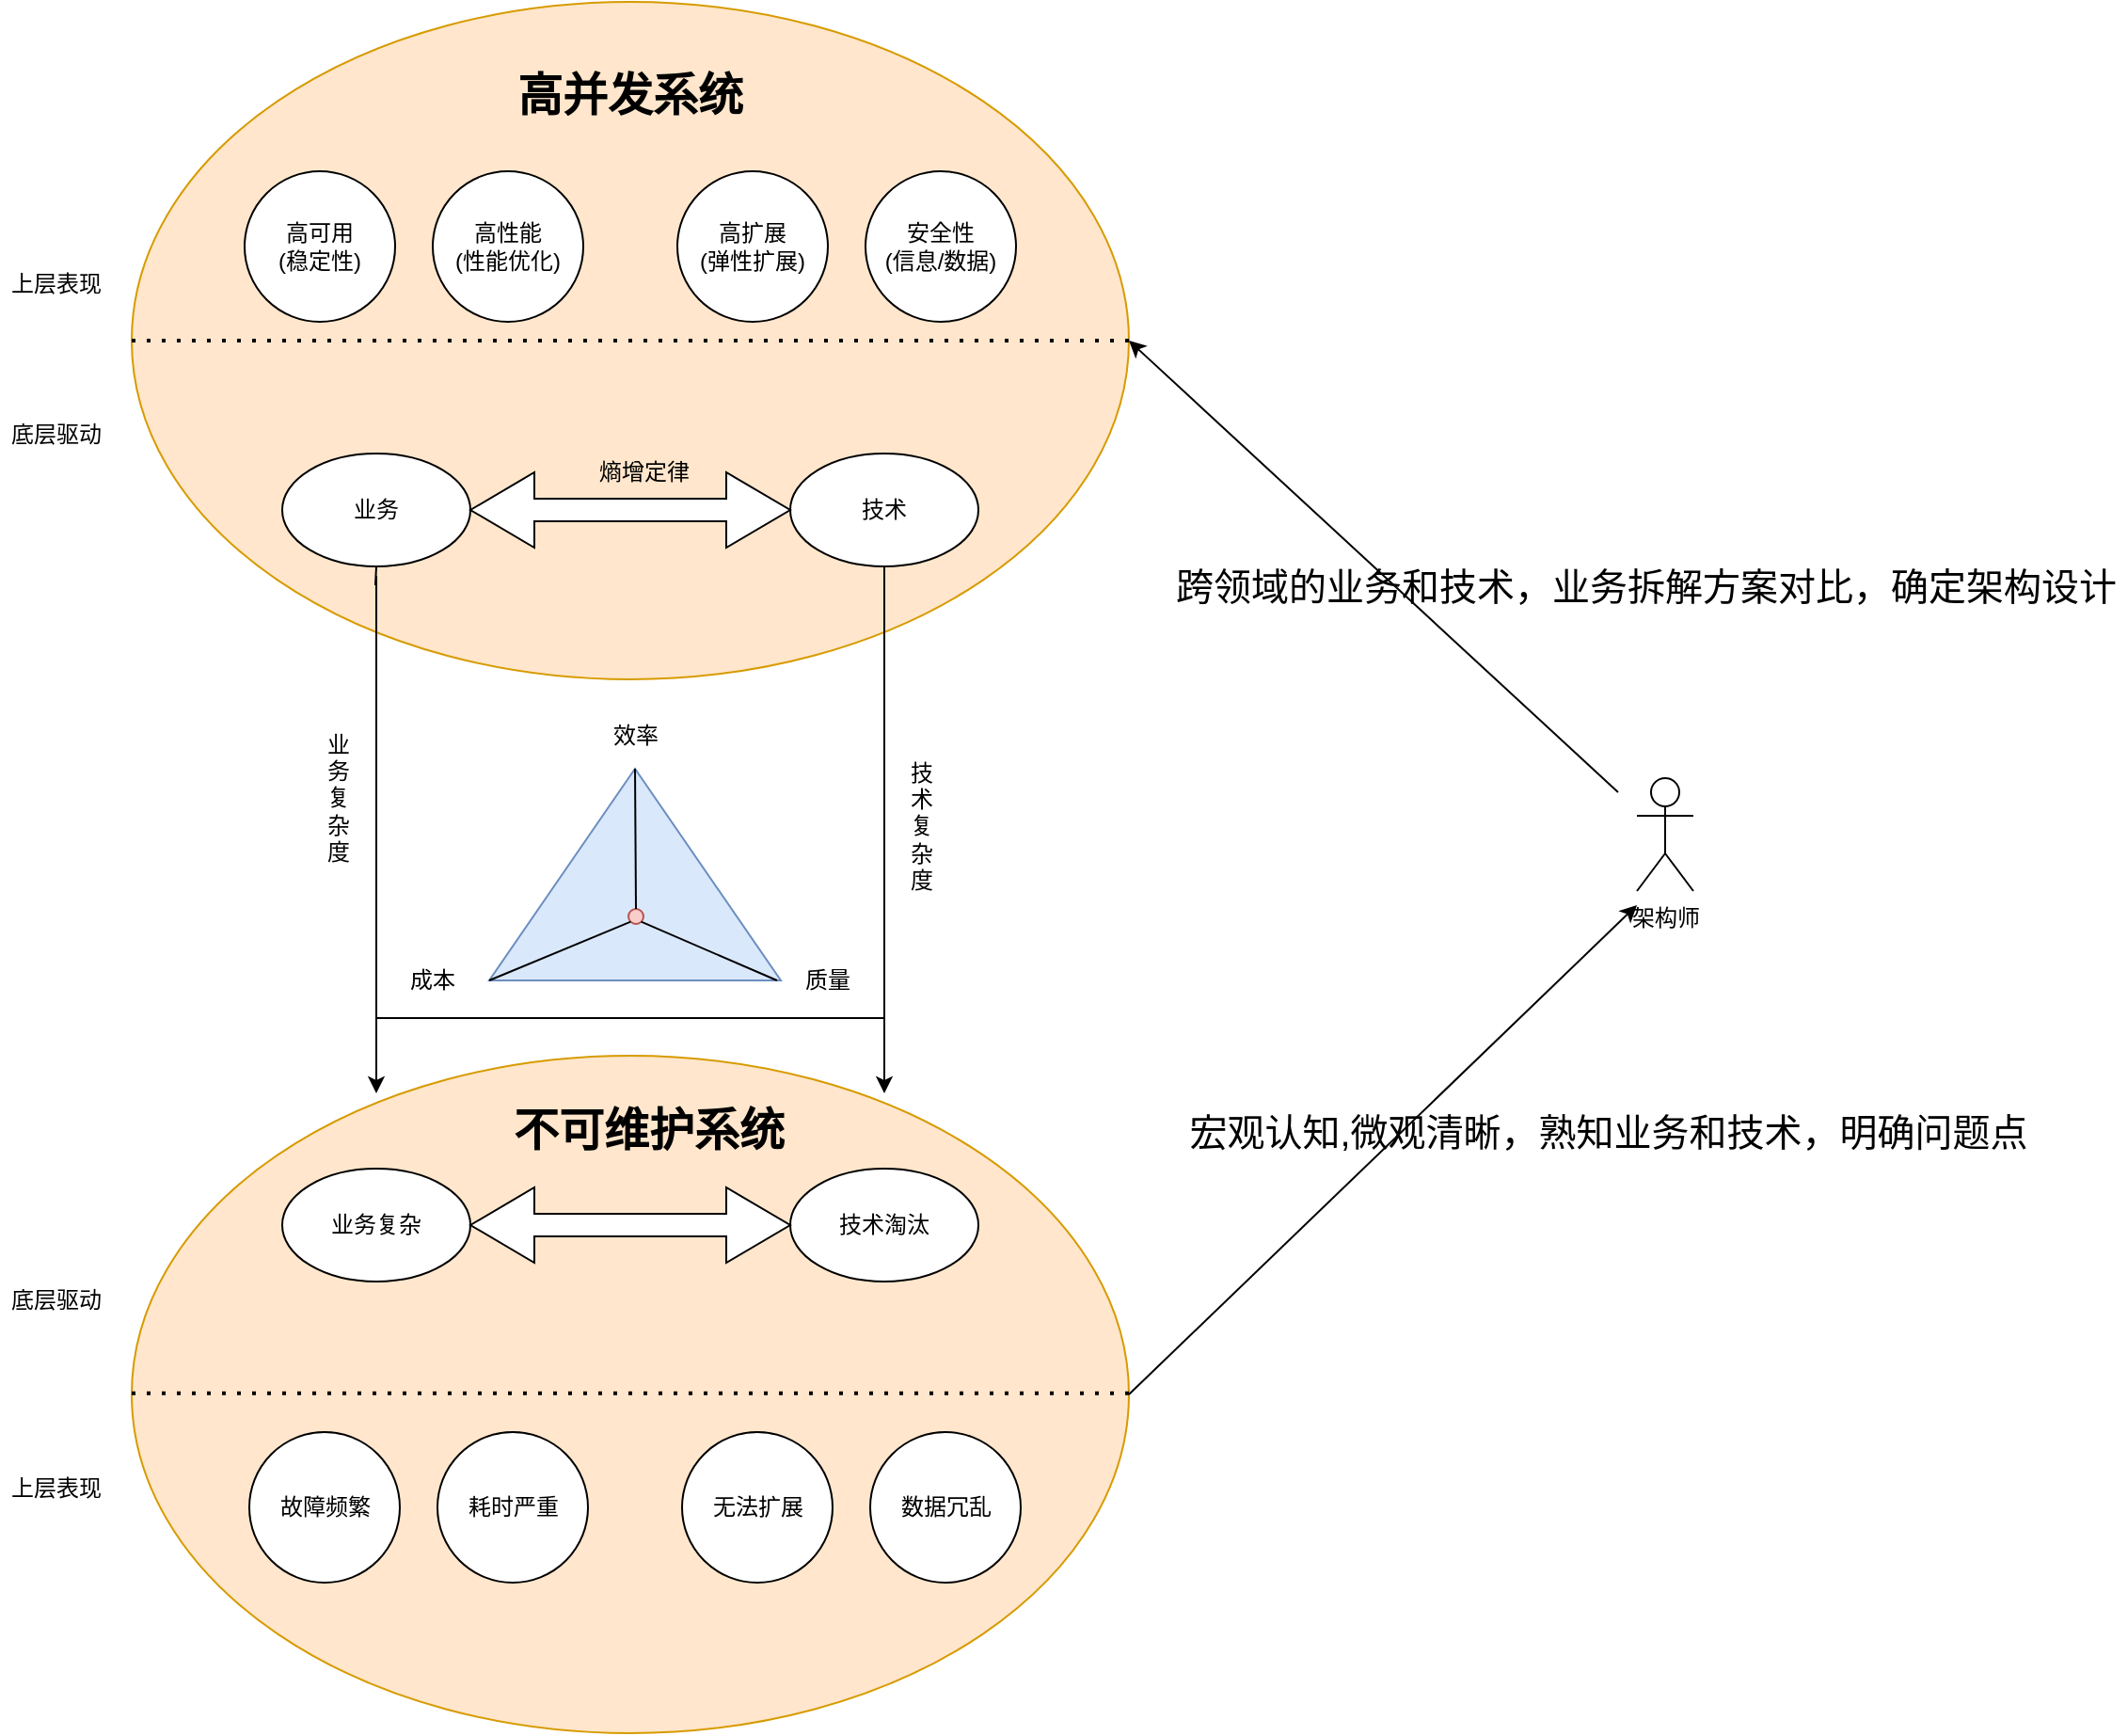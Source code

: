 <mxfile version="14.9.9" type="github">
  <diagram id="fc-jLo8pmTgUkwQfjdc5" name="Page-1">
    <mxGraphModel dx="1678" dy="934" grid="1" gridSize="10" guides="1" tooltips="1" connect="1" arrows="1" fold="1" page="1" pageScale="1" pageWidth="827" pageHeight="1169" math="0" shadow="0">
      <root>
        <mxCell id="0" />
        <mxCell id="1" parent="0" />
        <mxCell id="ZELyUJejGlhZhiZkK94p-27" value="" style="rounded=0;whiteSpace=wrap;html=1;" vertex="1" parent="1">
          <mxGeometry x="310" y="525" width="270" height="235" as="geometry" />
        </mxCell>
        <mxCell id="ZELyUJejGlhZhiZkK94p-1" value="" style="ellipse;whiteSpace=wrap;html=1;fillColor=#ffe6cc;strokeColor=#d79b00;" vertex="1" parent="1">
          <mxGeometry x="180" y="220" width="530" height="360" as="geometry" />
        </mxCell>
        <mxCell id="ZELyUJejGlhZhiZkK94p-2" value="&lt;b&gt;&lt;font style=&quot;font-size: 24px&quot;&gt;高并发系统&lt;/font&gt;&lt;/b&gt;" style="text;html=1;strokeColor=none;fillColor=none;align=center;verticalAlign=middle;whiteSpace=wrap;rounded=0;" vertex="1" parent="1">
          <mxGeometry x="380" y="260" width="130" height="20" as="geometry" />
        </mxCell>
        <mxCell id="ZELyUJejGlhZhiZkK94p-3" value="高可用&lt;br&gt;(稳定性)" style="ellipse;whiteSpace=wrap;html=1;aspect=fixed;" vertex="1" parent="1">
          <mxGeometry x="240" y="310" width="80" height="80" as="geometry" />
        </mxCell>
        <mxCell id="ZELyUJejGlhZhiZkK94p-4" value="高性能&lt;br&gt;(性能优化)" style="ellipse;whiteSpace=wrap;html=1;aspect=fixed;" vertex="1" parent="1">
          <mxGeometry x="340" y="310" width="80" height="80" as="geometry" />
        </mxCell>
        <mxCell id="ZELyUJejGlhZhiZkK94p-5" value="高扩展&lt;br&gt;(弹性扩展)" style="ellipse;whiteSpace=wrap;html=1;aspect=fixed;" vertex="1" parent="1">
          <mxGeometry x="470" y="310" width="80" height="80" as="geometry" />
        </mxCell>
        <mxCell id="ZELyUJejGlhZhiZkK94p-6" value="安全性&lt;br&gt;(信息/数据)" style="ellipse;whiteSpace=wrap;html=1;aspect=fixed;" vertex="1" parent="1">
          <mxGeometry x="570" y="310" width="80" height="80" as="geometry" />
        </mxCell>
        <mxCell id="ZELyUJejGlhZhiZkK94p-7" value="" style="endArrow=none;dashed=1;html=1;dashPattern=1 3;strokeWidth=2;exitX=0;exitY=0.5;exitDx=0;exitDy=0;" edge="1" parent="1" source="ZELyUJejGlhZhiZkK94p-1">
          <mxGeometry width="50" height="50" relative="1" as="geometry">
            <mxPoint x="280" y="480" as="sourcePoint" />
            <mxPoint x="710" y="400" as="targetPoint" />
          </mxGeometry>
        </mxCell>
        <mxCell id="ZELyUJejGlhZhiZkK94p-8" value="业务" style="ellipse;whiteSpace=wrap;html=1;" vertex="1" parent="1">
          <mxGeometry x="260" y="460" width="100" height="60" as="geometry" />
        </mxCell>
        <mxCell id="ZELyUJejGlhZhiZkK94p-9" value="技术" style="ellipse;whiteSpace=wrap;html=1;" vertex="1" parent="1">
          <mxGeometry x="530" y="460" width="100" height="60" as="geometry" />
        </mxCell>
        <mxCell id="ZELyUJejGlhZhiZkK94p-11" value="" style="shape=doubleArrow;whiteSpace=wrap;html=1;" vertex="1" parent="1">
          <mxGeometry x="360" y="470" width="170" height="40" as="geometry" />
        </mxCell>
        <mxCell id="ZELyUJejGlhZhiZkK94p-12" value="" style="endArrow=classic;html=1;exitX=0;exitY=0;exitDx=0;exitDy=0;startArrow=none;" edge="1" parent="1" source="ZELyUJejGlhZhiZkK94p-27">
          <mxGeometry width="50" height="50" relative="1" as="geometry">
            <mxPoint x="308" y="590" as="sourcePoint" />
            <mxPoint x="310" y="800" as="targetPoint" />
          </mxGeometry>
        </mxCell>
        <mxCell id="ZELyUJejGlhZhiZkK94p-13" value="" style="endArrow=classic;html=1;exitX=0.5;exitY=1;exitDx=0;exitDy=0;" edge="1" parent="1" source="ZELyUJejGlhZhiZkK94p-9">
          <mxGeometry width="50" height="50" relative="1" as="geometry">
            <mxPoint x="570" y="720" as="sourcePoint" />
            <mxPoint x="580" y="800" as="targetPoint" />
          </mxGeometry>
        </mxCell>
        <mxCell id="ZELyUJejGlhZhiZkK94p-14" value="" style="triangle;whiteSpace=wrap;html=1;rotation=-90;fillColor=#dae8fc;strokeColor=#6c8ebf;" vertex="1" parent="1">
          <mxGeometry x="391.25" y="606.25" width="112.5" height="155" as="geometry" />
        </mxCell>
        <mxCell id="ZELyUJejGlhZhiZkK94p-15" value="效率" style="text;html=1;strokeColor=none;fillColor=none;align=center;verticalAlign=middle;whiteSpace=wrap;rounded=0;" vertex="1" parent="1">
          <mxGeometry x="428" y="600" width="40" height="20" as="geometry" />
        </mxCell>
        <mxCell id="ZELyUJejGlhZhiZkK94p-16" value="成本" style="text;html=1;strokeColor=none;fillColor=none;align=center;verticalAlign=middle;whiteSpace=wrap;rounded=0;" vertex="1" parent="1">
          <mxGeometry x="320" y="730" width="40" height="20" as="geometry" />
        </mxCell>
        <mxCell id="ZELyUJejGlhZhiZkK94p-17" value="质量" style="text;html=1;strokeColor=none;fillColor=none;align=center;verticalAlign=middle;whiteSpace=wrap;rounded=0;" vertex="1" parent="1">
          <mxGeometry x="530" y="730" width="40" height="20" as="geometry" />
        </mxCell>
        <mxCell id="ZELyUJejGlhZhiZkK94p-18" value="" style="ellipse;whiteSpace=wrap;html=1;aspect=fixed;fillColor=#f8cecc;strokeColor=#b85450;" vertex="1" parent="1">
          <mxGeometry x="444" y="702" width="8" height="8" as="geometry" />
        </mxCell>
        <mxCell id="ZELyUJejGlhZhiZkK94p-19" value="" style="endArrow=none;html=1;entryX=0;entryY=1;entryDx=0;entryDy=0;exitX=0;exitY=0;exitDx=0;exitDy=0;exitPerimeter=0;" edge="1" parent="1" source="ZELyUJejGlhZhiZkK94p-14" target="ZELyUJejGlhZhiZkK94p-18">
          <mxGeometry width="50" height="50" relative="1" as="geometry">
            <mxPoint x="310" y="860" as="sourcePoint" />
            <mxPoint x="360" y="810" as="targetPoint" />
          </mxGeometry>
        </mxCell>
        <mxCell id="ZELyUJejGlhZhiZkK94p-20" value="" style="endArrow=none;html=1;entryX=1;entryY=1;entryDx=0;entryDy=0;exitX=0;exitY=0.987;exitDx=0;exitDy=0;exitPerimeter=0;" edge="1" parent="1" source="ZELyUJejGlhZhiZkK94p-14" target="ZELyUJejGlhZhiZkK94p-18">
          <mxGeometry width="50" height="50" relative="1" as="geometry">
            <mxPoint x="522" y="735" as="sourcePoint" />
            <mxPoint x="550" y="780" as="targetPoint" />
          </mxGeometry>
        </mxCell>
        <mxCell id="ZELyUJejGlhZhiZkK94p-21" value="" style="endArrow=none;html=1;entryX=1;entryY=0.5;entryDx=0;entryDy=0;exitX=0.5;exitY=0;exitDx=0;exitDy=0;" edge="1" parent="1" source="ZELyUJejGlhZhiZkK94p-18" target="ZELyUJejGlhZhiZkK94p-14">
          <mxGeometry width="50" height="50" relative="1" as="geometry">
            <mxPoint x="440" y="820" as="sourcePoint" />
            <mxPoint x="490" y="770" as="targetPoint" />
          </mxGeometry>
        </mxCell>
        <mxCell id="ZELyUJejGlhZhiZkK94p-22" value="业务复杂度" style="text;html=1;strokeColor=none;fillColor=none;align=center;verticalAlign=middle;whiteSpace=wrap;rounded=0;" vertex="1" parent="1">
          <mxGeometry x="280" y="632.5" width="20" height="20" as="geometry" />
        </mxCell>
        <mxCell id="ZELyUJejGlhZhiZkK94p-23" value="技术复杂度" style="text;html=1;strokeColor=none;fillColor=none;align=center;verticalAlign=middle;whiteSpace=wrap;rounded=0;" vertex="1" parent="1">
          <mxGeometry x="590" y="606.25" width="20" height="103.75" as="geometry" />
        </mxCell>
        <mxCell id="ZELyUJejGlhZhiZkK94p-24" value="熵增定律" style="text;html=1;strokeColor=none;fillColor=none;align=center;verticalAlign=middle;whiteSpace=wrap;rounded=0;" vertex="1" parent="1">
          <mxGeometry x="420" y="460" width="65" height="20" as="geometry" />
        </mxCell>
        <mxCell id="ZELyUJejGlhZhiZkK94p-25" value="底层驱动" style="text;html=1;strokeColor=none;fillColor=none;align=center;verticalAlign=middle;whiteSpace=wrap;rounded=0;" vertex="1" parent="1">
          <mxGeometry x="110" y="440" width="60" height="20" as="geometry" />
        </mxCell>
        <mxCell id="ZELyUJejGlhZhiZkK94p-26" value="上层表现" style="text;html=1;strokeColor=none;fillColor=none;align=center;verticalAlign=middle;whiteSpace=wrap;rounded=0;" vertex="1" parent="1">
          <mxGeometry x="110" y="360" width="60" height="20" as="geometry" />
        </mxCell>
        <mxCell id="ZELyUJejGlhZhiZkK94p-31" value="" style="endArrow=none;html=1;exitX=0.5;exitY=1;exitDx=0;exitDy=0;" edge="1" parent="1" source="ZELyUJejGlhZhiZkK94p-8">
          <mxGeometry width="50" height="50" relative="1" as="geometry">
            <mxPoint x="310" y="520" as="sourcePoint" />
            <mxPoint x="309.5" y="530" as="targetPoint" />
          </mxGeometry>
        </mxCell>
        <mxCell id="ZELyUJejGlhZhiZkK94p-35" value="" style="ellipse;whiteSpace=wrap;html=1;fillColor=#ffe6cc;strokeColor=#d79b00;" vertex="1" parent="1">
          <mxGeometry x="180" y="780" width="530" height="360" as="geometry" />
        </mxCell>
        <mxCell id="ZELyUJejGlhZhiZkK94p-36" value="&lt;b&gt;&lt;font style=&quot;font-size: 24px&quot;&gt;不可维护系统&lt;/font&gt;&lt;/b&gt;" style="text;html=1;strokeColor=none;fillColor=none;align=center;verticalAlign=middle;whiteSpace=wrap;rounded=0;" vertex="1" parent="1">
          <mxGeometry x="380" y="810" width="150" height="20" as="geometry" />
        </mxCell>
        <mxCell id="ZELyUJejGlhZhiZkK94p-38" value="业务复杂" style="ellipse;whiteSpace=wrap;html=1;" vertex="1" parent="1">
          <mxGeometry x="260" y="840" width="100" height="60" as="geometry" />
        </mxCell>
        <mxCell id="ZELyUJejGlhZhiZkK94p-39" value="技术淘汰" style="ellipse;whiteSpace=wrap;html=1;" vertex="1" parent="1">
          <mxGeometry x="530" y="840" width="100" height="60" as="geometry" />
        </mxCell>
        <mxCell id="ZELyUJejGlhZhiZkK94p-40" value="" style="shape=doubleArrow;whiteSpace=wrap;html=1;" vertex="1" parent="1">
          <mxGeometry x="360" y="850" width="170" height="40" as="geometry" />
        </mxCell>
        <mxCell id="ZELyUJejGlhZhiZkK94p-41" value="" style="endArrow=none;dashed=1;html=1;dashPattern=1 3;strokeWidth=2;exitX=0;exitY=0.5;exitDx=0;exitDy=0;" edge="1" parent="1">
          <mxGeometry width="50" height="50" relative="1" as="geometry">
            <mxPoint x="180.0" y="959.41" as="sourcePoint" />
            <mxPoint x="710" y="959.41" as="targetPoint" />
          </mxGeometry>
        </mxCell>
        <mxCell id="ZELyUJejGlhZhiZkK94p-42" value="故障频繁" style="ellipse;whiteSpace=wrap;html=1;aspect=fixed;" vertex="1" parent="1">
          <mxGeometry x="242.5" y="980" width="80" height="80" as="geometry" />
        </mxCell>
        <mxCell id="ZELyUJejGlhZhiZkK94p-43" value="耗时严重" style="ellipse;whiteSpace=wrap;html=1;aspect=fixed;" vertex="1" parent="1">
          <mxGeometry x="342.5" y="980" width="80" height="80" as="geometry" />
        </mxCell>
        <mxCell id="ZELyUJejGlhZhiZkK94p-44" value="无法扩展" style="ellipse;whiteSpace=wrap;html=1;aspect=fixed;" vertex="1" parent="1">
          <mxGeometry x="472.5" y="980" width="80" height="80" as="geometry" />
        </mxCell>
        <mxCell id="ZELyUJejGlhZhiZkK94p-45" value="数据冗乱" style="ellipse;whiteSpace=wrap;html=1;aspect=fixed;" vertex="1" parent="1">
          <mxGeometry x="572.5" y="980" width="80" height="80" as="geometry" />
        </mxCell>
        <mxCell id="ZELyUJejGlhZhiZkK94p-46" value="底层驱动" style="text;html=1;strokeColor=none;fillColor=none;align=center;verticalAlign=middle;whiteSpace=wrap;rounded=0;" vertex="1" parent="1">
          <mxGeometry x="110" y="900" width="60" height="20" as="geometry" />
        </mxCell>
        <mxCell id="ZELyUJejGlhZhiZkK94p-47" value="上层表现" style="text;html=1;strokeColor=none;fillColor=none;align=center;verticalAlign=middle;whiteSpace=wrap;rounded=0;" vertex="1" parent="1">
          <mxGeometry x="110" y="1000" width="60" height="20" as="geometry" />
        </mxCell>
        <mxCell id="ZELyUJejGlhZhiZkK94p-48" value="架构师" style="shape=umlActor;verticalLabelPosition=bottom;verticalAlign=top;html=1;outlineConnect=0;" vertex="1" parent="1">
          <mxGeometry x="980" y="632.5" width="30" height="60" as="geometry" />
        </mxCell>
        <mxCell id="ZELyUJejGlhZhiZkK94p-49" value="" style="endArrow=classic;html=1;" edge="1" parent="1">
          <mxGeometry width="50" height="50" relative="1" as="geometry">
            <mxPoint x="710" y="960" as="sourcePoint" />
            <mxPoint x="980" y="700" as="targetPoint" />
          </mxGeometry>
        </mxCell>
        <mxCell id="ZELyUJejGlhZhiZkK94p-50" value="" style="endArrow=classic;html=1;" edge="1" parent="1">
          <mxGeometry width="50" height="50" relative="1" as="geometry">
            <mxPoint x="970" y="640" as="sourcePoint" />
            <mxPoint x="710" y="400" as="targetPoint" />
          </mxGeometry>
        </mxCell>
        <mxCell id="ZELyUJejGlhZhiZkK94p-51" value="&lt;font style=&quot;font-size: 20px&quot;&gt;宏观认知,微观清晰，熟知业务和技术，明确问题点&lt;/font&gt;" style="text;html=1;strokeColor=none;fillColor=none;align=center;verticalAlign=middle;whiteSpace=wrap;rounded=0;" vertex="1" parent="1">
          <mxGeometry x="730" y="810" width="470" height="20" as="geometry" />
        </mxCell>
        <mxCell id="ZELyUJejGlhZhiZkK94p-52" value="&lt;font style=&quot;font-size: 20px&quot;&gt;跨领域的业务和技术，业务拆解方案对比，确定架构设计&lt;/font&gt;" style="text;html=1;strokeColor=none;fillColor=none;align=center;verticalAlign=middle;whiteSpace=wrap;rounded=0;" vertex="1" parent="1">
          <mxGeometry x="730" y="520" width="510" height="20" as="geometry" />
        </mxCell>
      </root>
    </mxGraphModel>
  </diagram>
</mxfile>
